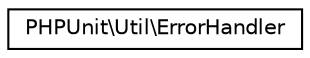 digraph "Graphical Class Hierarchy"
{
  edge [fontname="Helvetica",fontsize="10",labelfontname="Helvetica",labelfontsize="10"];
  node [fontname="Helvetica",fontsize="10",shape=record];
  rankdir="LR";
  Node0 [label="PHPUnit\\Util\\ErrorHandler",height=0.2,width=0.4,color="black", fillcolor="white", style="filled",URL="$classPHPUnit_1_1Util_1_1ErrorHandler.html"];
}
